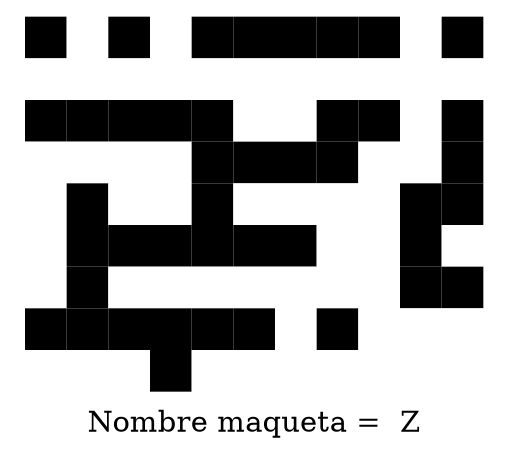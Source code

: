  digraph G { 

    node [shape=plaintext]; 

    edge [style=invis]; 


    label = "Nombre maqueta =  Z"
    


    piso [
 label=<<TABLE border = "0" cellspacing="0" cellpadding="10">
             <tr><td bgcolor="black"></td><td bgcolor="white"></td><td bgcolor="black"></td><td bgcolor="white"></td><td bgcolor="black"></td><td bgcolor="black"></td><td bgcolor="black"></td><td bgcolor="black"></td><td bgcolor="black"></td><td bgcolor="white"></td><td bgcolor="black"></td>         </tr>
         <tr><td bgcolor="white"></td><td bgcolor="white"></td><td bgcolor="white"></td><td bgcolor="white"></td><td bgcolor="white"></td><td bgcolor="white"></td><td bgcolor="white"></td><td bgcolor="white"></td><td bgcolor="white"></td><td bgcolor="white"></td><td bgcolor="white"></td>         </tr>
         <tr><td bgcolor="black"></td><td bgcolor="black"></td><td bgcolor="black"></td><td bgcolor="black"></td><td bgcolor="black"></td><td bgcolor="white"></td><td bgcolor="white"></td><td bgcolor="black"></td><td bgcolor="black"></td><td bgcolor="white"></td><td bgcolor="black"></td>         </tr>
         <tr><td bgcolor="white"></td><td bgcolor="white"></td><td bgcolor="white"></td><td bgcolor="white"></td><td bgcolor="black"></td><td bgcolor="black"></td><td bgcolor="black"></td><td bgcolor="black"></td><td bgcolor="white"></td><td bgcolor="white"></td><td bgcolor="black"></td>         </tr>
         <tr><td bgcolor="white"></td><td bgcolor="black"></td><td bgcolor="white"></td><td bgcolor="white"></td><td bgcolor="black"></td><td bgcolor="white"></td><td bgcolor="white"></td><td bgcolor="white"></td><td bgcolor="white"></td><td bgcolor="black"></td><td bgcolor="black"></td>         </tr>
         <tr><td bgcolor="white"></td><td bgcolor="black"></td><td bgcolor="black"></td><td bgcolor="black"></td><td bgcolor="black"></td><td bgcolor="black"></td><td bgcolor="black"></td><td bgcolor="white"></td><td bgcolor="white"></td><td bgcolor="black"></td><td bgcolor="white"></td>         </tr>
         <tr><td bgcolor="white"></td><td bgcolor="black"></td><td bgcolor="white"></td><td bgcolor="white"></td><td bgcolor="white"></td><td bgcolor="white"></td><td bgcolor="white"></td><td bgcolor="white"></td><td bgcolor="white"></td><td bgcolor="black"></td><td bgcolor="black"></td>         </tr>
         <tr><td bgcolor="black"></td><td bgcolor="black"></td><td bgcolor="black"></td><td bgcolor="black"></td><td bgcolor="black"></td><td bgcolor="black"></td><td bgcolor="white"></td><td bgcolor="black"></td><td bgcolor="white"></td><td bgcolor="white"></td><td bgcolor="white"></td>         </tr>
         <tr><td bgcolor="white"></td><td bgcolor="white"></td><td bgcolor="white"></td><td bgcolor="black"></td><td bgcolor="white"></td><td bgcolor="white"></td><td bgcolor="white"></td><td bgcolor="white"></td><td bgcolor="white"></td><td bgcolor="white"></td><td bgcolor="white"></td>         </tr>
</TABLE>>
 shape=none
 ];}
